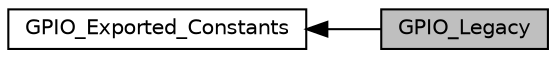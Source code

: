 digraph "GPIO_Legacy"
{
  edge [fontname="Helvetica",fontsize="10",labelfontname="Helvetica",labelfontsize="10"];
  node [fontname="Helvetica",fontsize="10",shape=record];
  rankdir=LR;
  Node1 [label="GPIO_Exported_Constants",height=0.2,width=0.4,color="black", fillcolor="white", style="filled",URL="$group___g_p_i_o___exported___constants.html"];
  Node0 [label="GPIO_Legacy",height=0.2,width=0.4,color="black", fillcolor="grey75", style="filled", fontcolor="black"];
  Node1->Node0 [shape=plaintext, dir="back", style="solid"];
}
